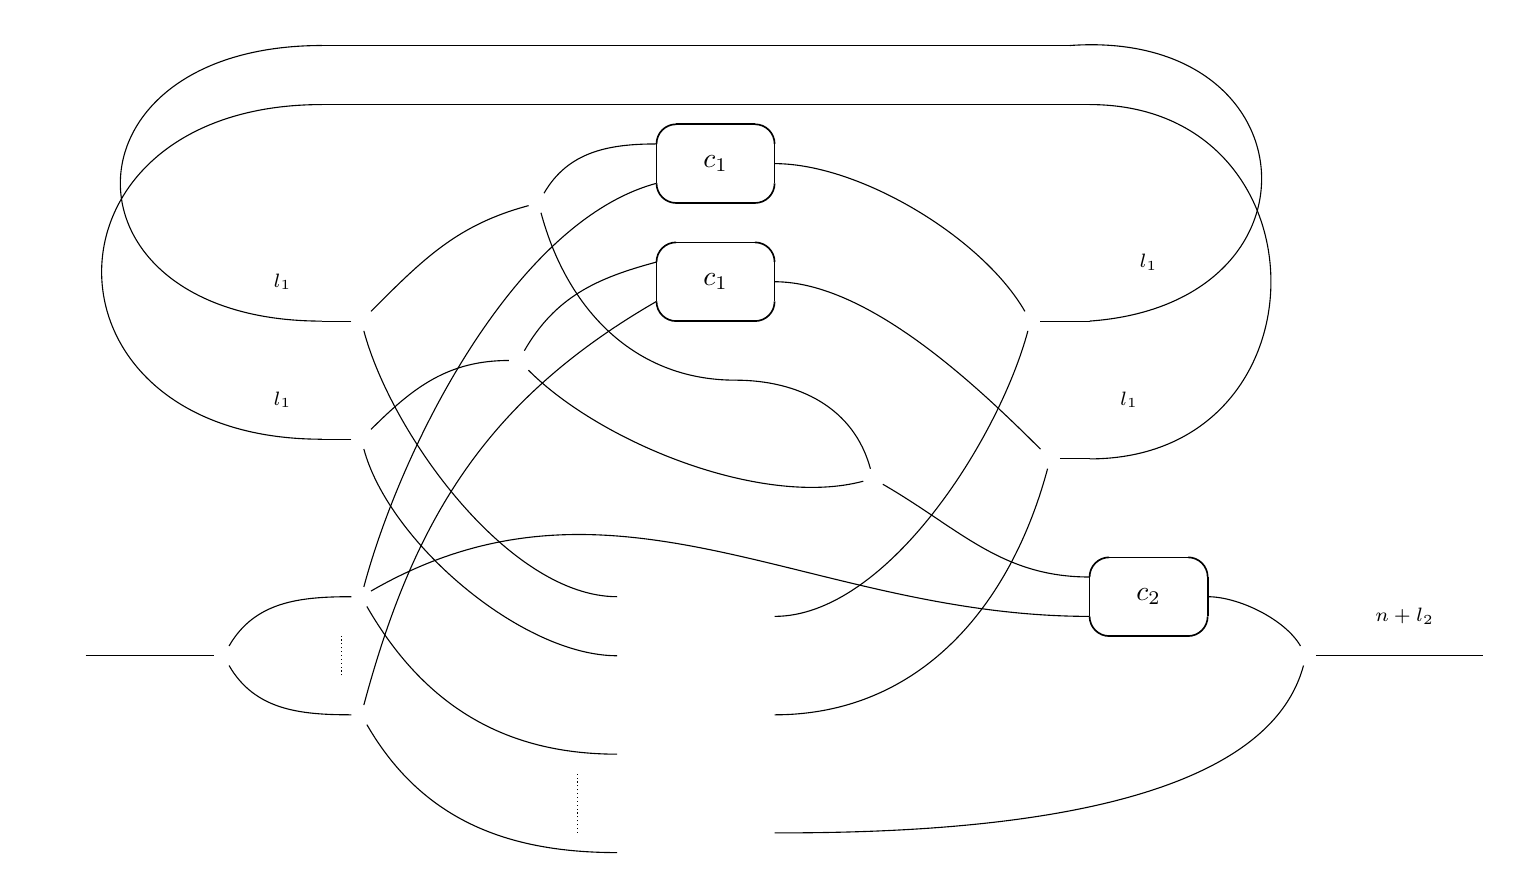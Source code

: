 \begin{tikzpicture}
	\begin{pgfonlayer}{nodelayer}
		\node [style=black] (79) at (-4.25, -1.25) {};
		\node [style=none] (80) at (-1, -3) {};
		\node [style=none] (81) at (-1.5, -2) {};
		\node [style=none] (82) at (-1.5, -2.75) {};
		\node [style=none] (85) at (9, 0) {\scriptsize $n+l_2$};
		\node [style=none] (86) at (1, -2.75) {};
		\node [style=none] (89) at (1, -2) {};
		\node [style=none] (95) at (0.5, 3) {};
		\node [style=none] (104) at (-0.5, 5.5) {};
		\node [style=black] (105) at (-4.25, 0.25) {};
		\node [style=none] (106) at (-1, -1.75) {};
		\node [style=none] (107) at (-0.5, 6) {};
		\node [style=none] (108) at (-0.25, 6.25) {};
		\node [style=none] (109) at (-0.5, 5.5) {};
		\node [style=none] (110) at (1, 5.5) {};
		\node [style=none] (111) at (-0.25, 5.25) {};
		\node [style=none] (112) at (1, 6) {};
		\node [style=none] (113) at (0.75, 5.25) {};
		\node [style=none] (114) at (0.75, 6.25) {};
		\node [style=none] (119) at (1, -1.25) {};
		\node [style=none] (120) at (1, 5.75) {};
		\node [style=none] (122) at (1, 0) {};
		\node [style=none] (125) at (-4.5, -0.25) {};
		\node [style=none] (126) at (-4.5, -0.75) {};
		\node [style=none] (132) at (5.5, 2.75) {\scriptsize $l_1$};
		\node [style=black] (137) at (7.75, -0.5) {};
		\node [style=none] (138) at (10, -0.5) {};
		\node [style=none] (142) at (0.25, 5.75) {$c_1$};
		\node [style=none] (150) at (-0.5, 6) {};
		\node [style=none] (153) at (5.75, 4.5) {\scriptsize $l_1$};
		\node [style=black] (154) at (4.25, 3.75) {};
		\node [style=none] (155) at (5, 3.75) {};
		\node [style=black] (157) at (4.5, 2) {};
		\node [style=none] (158) at (5, 2) {};
		\node [style=none] (159) at (-5.25, 2.75) {\scriptsize $l_1$};
		\node [style=none] (160) at (-5.25, 4.25) {\scriptsize $l_1$};
		\node [style=black] (161) at (-4.25, 3.75) {};
		\node [style=none] (162) at (-4.75, 3.75) {};
		\node [style=black] (163) at (-4.25, 2.25) {};
		\node [style=none] (164) at (-4.75, 2.25) {};
		\node [style=none] (165) at (-1, -0.5) {};
		\node [style=none] (166) at (-1, 0.25) {};
		\node [style=none] (168) at (5, 6.5) {};
		\node [style=none] (169) at (4.75, 7.25) {};
		\node [style=none] (171) at (-4.75, 6.5) {};
		\node [style=none] (172) at (-4.75, 7.25) {};
		\node [style=black] (173) at (-6, -0.5) {};
		\node [style=none] (174) at (-7.75, -0.5) {};
		\node [style=none] (186) at (-0.5, 4) {};
		\node [style=none] (187) at (-0.5, 4.5) {};
		\node [style=none] (188) at (-0.25, 4.75) {};
		\node [style=none] (189) at (-0.5, 4) {};
		\node [style=none] (190) at (1, 4) {};
		\node [style=none] (191) at (-0.25, 3.75) {};
		\node [style=none] (192) at (1, 4.5) {};
		\node [style=none] (193) at (0.75, 3.75) {};
		\node [style=none] (194) at (0.75, 4.75) {};
		\node [style=none] (196) at (1, 4.25) {};
		\node [style=none] (198) at (0.25, 4.25) {$c_1$};
		\node [style=none] (199) at (-0.5, 4.5) {};
		\node [style=black] (201) at (2.25, 1.75) {};
		\node [style=black] (202) at (-2, 5.25) {};
		\node [style=black] (204) at (-2.25, 3.25) {};
		\node [style=none] (206) at (5, 0) {};
		\node [style=none] (207) at (5, 0.5) {};
		\node [style=none] (208) at (5.25, 0.75) {};
		\node [style=none] (209) at (5, 0) {};
		\node [style=none] (210) at (6.5, 0) {};
		\node [style=none] (211) at (5.25, -0.25) {};
		\node [style=none] (212) at (6.5, 0.5) {};
		\node [style=none] (213) at (6.25, -0.25) {};
		\node [style=none] (214) at (6.25, 0.75) {};
		\node [style=none] (215) at (6.5, 0.25) {};
		\node [style=none] (216) at (5.75, 0.25) {$c_2$};
		\node [style=none] (217) at (5, 0.5) {};
	\end{pgfonlayer}
	\begin{pgfonlayer}{edgelayer}
		\draw [in=180, out=-60] (79) to (80.center);
		\draw [densely dotted] (82.center) to (81.center);
		\draw [in=180, out=-60] (105) to (106.center);
		\draw [semithick, in=0, out=-90] (110.center) to (113.center);
		\draw [semithick, in=-90, out=180] (111.center) to (109.center);
		\draw [semithick, in=180, out=90] (107.center) to (108.center);
		\draw [semithick, in=90, out=0] (114.center) to (112.center);
		\draw [semithick] (108.center) to (114.center);
		\draw [semithick] (112.center) to (110.center);
		\draw [semithick] (113.center) to (111.center);
		\draw [semithick] (109.center) to (107.center);
		\draw [densely dotted] (126.center) to (125.center);
		\draw (137) to (138.center);
		\draw [in=-105, out=0, looseness=0.75] (86.center) to (137);
		\draw (154) to (155.center);
		\draw (157) to (158.center);
		\draw [in=-105, out=0] (119.center) to (157);
		\draw [in=-105, out=0, looseness=0.75] (122.center) to (154);
		\draw (161) to (162.center);
		\draw (163) to (164.center);
		\draw [in=180, out=-75, looseness=0.75] (163) to (165.center);
		\draw [in=180, out=-75, looseness=0.75] (161) to (166.center);
		\draw [bend right=90, looseness=1.75] (158.center) to (168.center);
		\draw [bend right=90, looseness=2.25] (155.center) to (169.center);
		\draw (169.center) to (172.center);
		\draw (168.center) to (171.center);
		\draw [bend right=270, looseness=2.25] (164.center) to (171.center);
		\draw [bend right=270, looseness=2.50] (162.center) to (172.center);
		\draw [in=180, out=60] (173) to (105);
		\draw [in=-180, out=-60] (173) to (79);
		\draw (174.center) to (173);
		\draw [semithick, in=0, out=-90] (190.center) to (193.center);
		\draw [semithick, in=-90, out=180] (191.center) to (189.center);
		\draw [semithick, in=180, out=90] (187.center) to (188.center);
		\draw [semithick, in=90, out=0] (194.center) to (192.center);
		\draw [semithick] (188.center) to (194.center);
		\draw [semithick] (192.center) to (190.center);
		\draw [semithick] (193.center) to (191.center);
		\draw [semithick] (189.center) to (187.center);
		\draw [in=120, out=0, looseness=0.75] (120.center) to (154);
		\draw [in=135, out=0, looseness=0.75] (196.center) to (157);
		\draw [in=-180, out=60] (202) to (150.center);
		\draw [in=-165, out=60] (204) to (199.center);
		\draw [in=-165, out=45] (161) to (202);
		\draw [in=180, out=45] (163) to (204);
		\draw [semithick, in=0, out=-90] (210.center) to (213.center);
		\draw [semithick, in=-90, out=180] (211.center) to (209.center);
		\draw [semithick, in=180, out=90] (207.center) to (208.center);
		\draw [semithick, in=90, out=0] (214.center) to (212.center);
		\draw [semithick] (208.center) to (214.center);
		\draw [semithick] (212.center) to (210.center);
		\draw [semithick] (213.center) to (211.center);
		\draw [semithick] (209.center) to (207.center);
		\draw [in=120, out=0, looseness=0.75] (215.center) to (137);
		\draw [in=180, out=-30] (201) to (217.center);
		\draw [in=-165, out=-45, looseness=0.75] (204) to (201);
		\draw [in=180, out=-75] (202) to (95.center);
		\draw [in=105, out=0] (95.center) to (201);
		\draw [in=-165, out=75, looseness=0.75] (105) to (109.center);
		\draw [in=180, out=30] (105) to (209.center);
		\draw [in=-150, out=75] (79) to (189.center);
	\end{pgfonlayer}
\end{tikzpicture}
